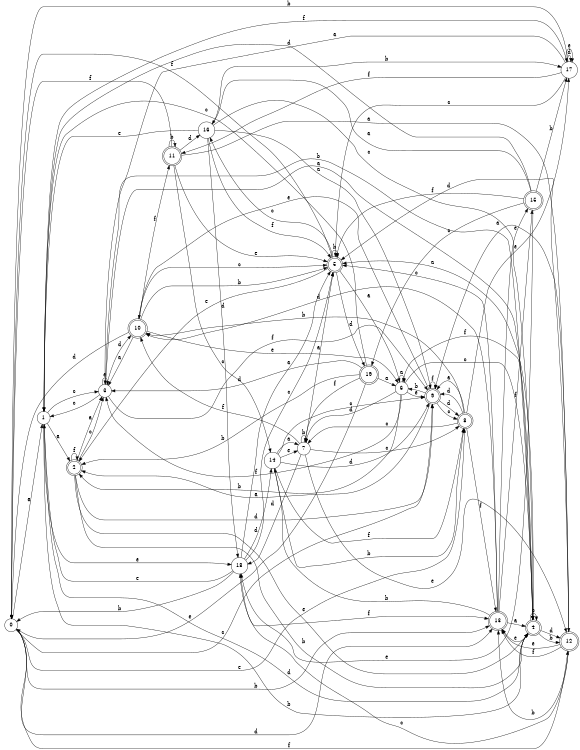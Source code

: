 digraph n16_9 {
__start0 [label="" shape="none"];

rankdir=LR;
size="8,5";

s0 [style="filled", color="black", fillcolor="white" shape="circle", label="0"];
s1 [style="filled", color="black", fillcolor="white" shape="circle", label="1"];
s2 [style="rounded,filled", color="black", fillcolor="white" shape="doublecircle", label="2"];
s3 [style="filled", color="black", fillcolor="white" shape="circle", label="3"];
s4 [style="rounded,filled", color="black", fillcolor="white" shape="doublecircle", label="4"];
s5 [style="rounded,filled", color="black", fillcolor="white" shape="doublecircle", label="5"];
s6 [style="filled", color="black", fillcolor="white" shape="circle", label="6"];
s7 [style="filled", color="black", fillcolor="white" shape="circle", label="7"];
s8 [style="rounded,filled", color="black", fillcolor="white" shape="doublecircle", label="8"];
s9 [style="rounded,filled", color="black", fillcolor="white" shape="doublecircle", label="9"];
s10 [style="rounded,filled", color="black", fillcolor="white" shape="doublecircle", label="10"];
s11 [style="rounded,filled", color="black", fillcolor="white" shape="doublecircle", label="11"];
s12 [style="rounded,filled", color="black", fillcolor="white" shape="doublecircle", label="12"];
s13 [style="rounded,filled", color="black", fillcolor="white" shape="doublecircle", label="13"];
s14 [style="filled", color="black", fillcolor="white" shape="circle", label="14"];
s15 [style="rounded,filled", color="black", fillcolor="white" shape="doublecircle", label="15"];
s16 [style="filled", color="black", fillcolor="white" shape="circle", label="16"];
s17 [style="filled", color="black", fillcolor="white" shape="circle", label="17"];
s18 [style="filled", color="black", fillcolor="white" shape="circle", label="18"];
s19 [style="rounded,filled", color="black", fillcolor="white" shape="doublecircle", label="19"];
s0 -> s1 [label="a"];
s0 -> s13 [label="b"];
s0 -> s9 [label="c"];
s0 -> s13 [label="d"];
s0 -> s8 [label="e"];
s0 -> s12 [label="f"];
s1 -> s2 [label="a"];
s1 -> s4 [label="b"];
s1 -> s3 [label="c"];
s1 -> s4 [label="d"];
s1 -> s18 [label="e"];
s1 -> s17 [label="f"];
s2 -> s3 [label="a"];
s2 -> s4 [label="b"];
s2 -> s3 [label="c"];
s2 -> s9 [label="d"];
s2 -> s4 [label="e"];
s2 -> s2 [label="f"];
s3 -> s4 [label="a"];
s3 -> s4 [label="b"];
s3 -> s1 [label="c"];
s3 -> s10 [label="d"];
s3 -> s3 [label="e"];
s3 -> s9 [label="f"];
s4 -> s5 [label="a"];
s4 -> s12 [label="b"];
s4 -> s4 [label="c"];
s4 -> s12 [label="d"];
s4 -> s13 [label="e"];
s4 -> s6 [label="f"];
s5 -> s6 [label="a"];
s5 -> s5 [label="b"];
s5 -> s16 [label="c"];
s5 -> s19 [label="d"];
s5 -> s2 [label="e"];
s5 -> s0 [label="f"];
s6 -> s6 [label="a"];
s6 -> s2 [label="b"];
s6 -> s4 [label="c"];
s6 -> s7 [label="d"];
s6 -> s9 [label="e"];
s6 -> s3 [label="f"];
s7 -> s5 [label="a"];
s7 -> s7 [label="b"];
s7 -> s8 [label="c"];
s7 -> s18 [label="d"];
s7 -> s12 [label="e"];
s7 -> s10 [label="f"];
s8 -> s9 [label="a"];
s8 -> s10 [label="b"];
s8 -> s7 [label="c"];
s8 -> s9 [label="d"];
s8 -> s17 [label="e"];
s8 -> s13 [label="f"];
s9 -> s2 [label="a"];
s9 -> s6 [label="b"];
s9 -> s8 [label="c"];
s9 -> s8 [label="d"];
s9 -> s10 [label="e"];
s9 -> s9 [label="f"];
s10 -> s3 [label="a"];
s10 -> s5 [label="b"];
s10 -> s5 [label="c"];
s10 -> s0 [label="d"];
s10 -> s6 [label="e"];
s10 -> s11 [label="f"];
s11 -> s12 [label="a"];
s11 -> s11 [label="b"];
s11 -> s14 [label="c"];
s11 -> s16 [label="d"];
s11 -> s5 [label="e"];
s11 -> s0 [label="f"];
s12 -> s9 [label="a"];
s12 -> s13 [label="b"];
s12 -> s18 [label="c"];
s12 -> s5 [label="d"];
s12 -> s13 [label="e"];
s12 -> s13 [label="f"];
s13 -> s4 [label="a"];
s13 -> s14 [label="b"];
s13 -> s5 [label="c"];
s13 -> s10 [label="d"];
s13 -> s15 [label="e"];
s13 -> s15 [label="f"];
s14 -> s7 [label="a"];
s14 -> s8 [label="b"];
s14 -> s9 [label="c"];
s14 -> s9 [label="d"];
s14 -> s7 [label="e"];
s14 -> s8 [label="f"];
s15 -> s16 [label="a"];
s15 -> s17 [label="b"];
s15 -> s19 [label="c"];
s15 -> s1 [label="d"];
s15 -> s18 [label="e"];
s15 -> s5 [label="f"];
s16 -> s9 [label="a"];
s16 -> s17 [label="b"];
s16 -> s4 [label="c"];
s16 -> s18 [label="d"];
s16 -> s1 [label="e"];
s16 -> s5 [label="f"];
s17 -> s3 [label="a"];
s17 -> s0 [label="b"];
s17 -> s5 [label="c"];
s17 -> s17 [label="d"];
s17 -> s17 [label="e"];
s17 -> s11 [label="f"];
s18 -> s5 [label="a"];
s18 -> s0 [label="b"];
s18 -> s5 [label="c"];
s18 -> s14 [label="d"];
s18 -> s1 [label="e"];
s18 -> s13 [label="f"];
s19 -> s6 [label="a"];
s19 -> s2 [label="b"];
s19 -> s1 [label="c"];
s19 -> s3 [label="d"];
s19 -> s0 [label="e"];
s19 -> s7 [label="f"];

}